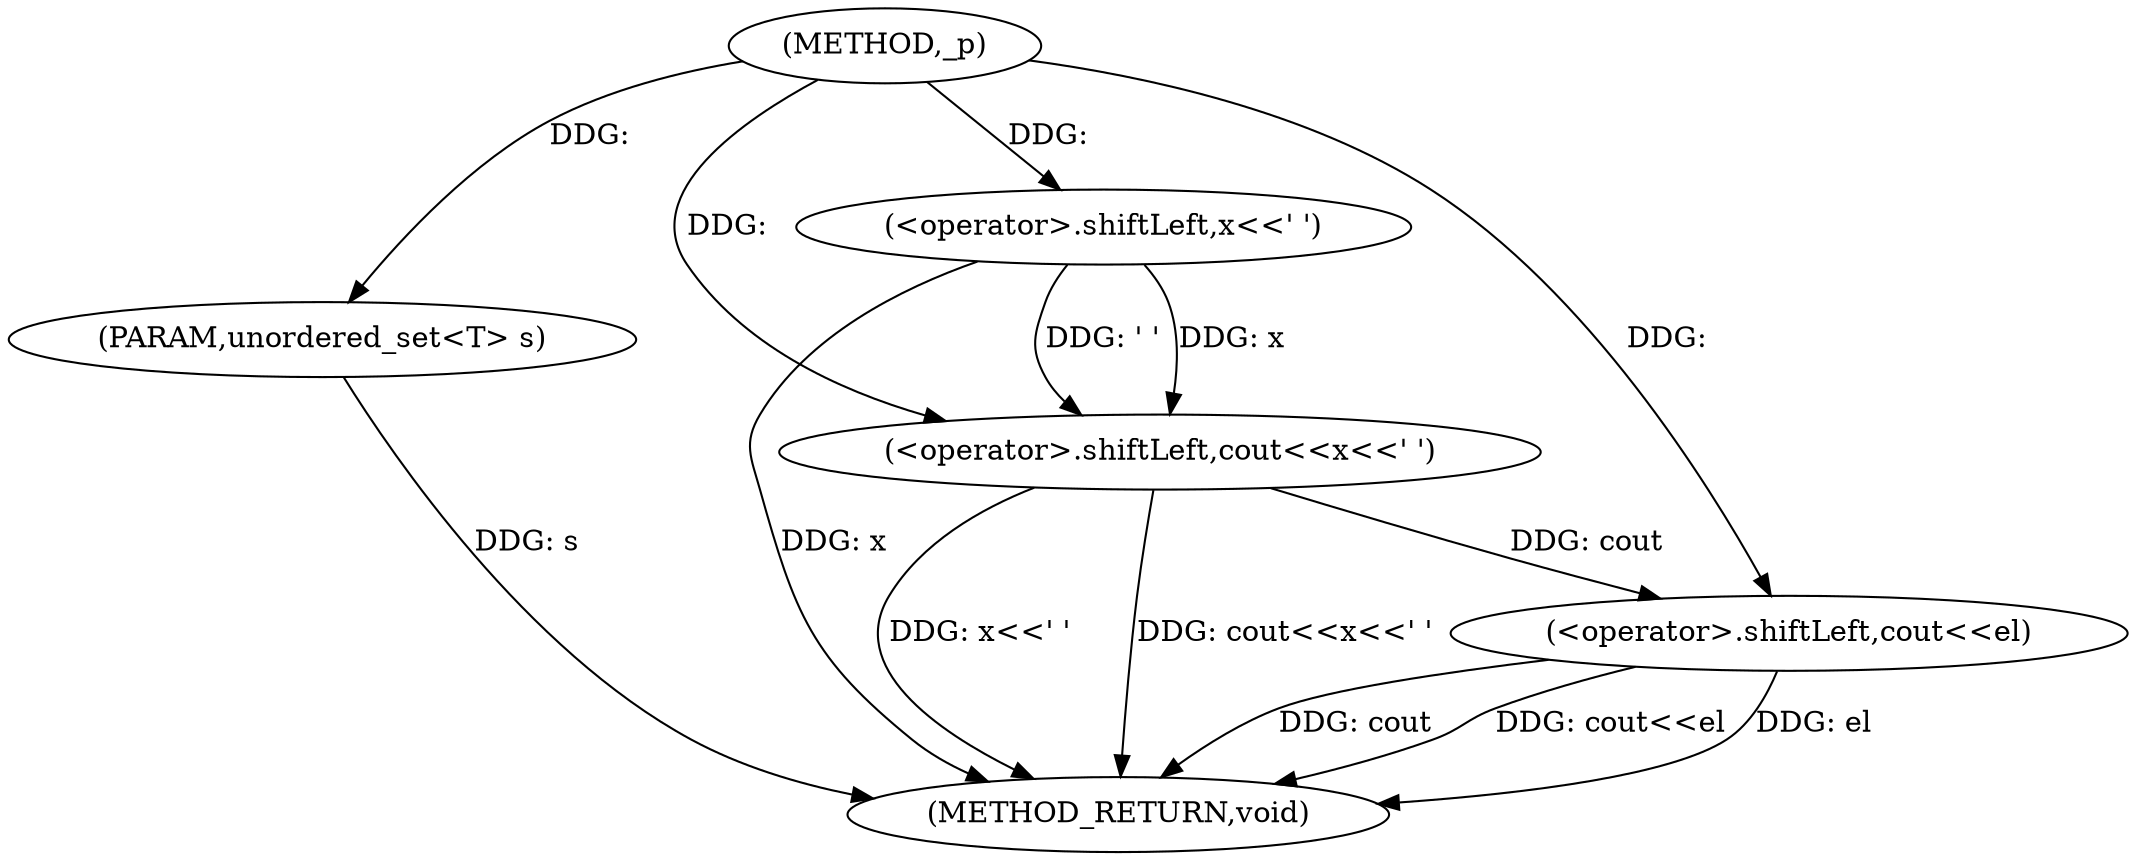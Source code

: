 digraph "_p" {  
"1000280" [label = "(METHOD,_p)" ]
"1000292" [label = "(METHOD_RETURN,void)" ]
"1000281" [label = "(PARAM,unordered_set<T> s)" ]
"1000284" [label = "(<operator>.shiftLeft,cout<<x<<' ')" ]
"1000289" [label = "(<operator>.shiftLeft,cout<<el)" ]
"1000286" [label = "(<operator>.shiftLeft,x<<' ')" ]
  "1000281" -> "1000292"  [ label = "DDG: s"] 
  "1000284" -> "1000292"  [ label = "DDG: x<<' '"] 
  "1000284" -> "1000292"  [ label = "DDG: cout<<x<<' '"] 
  "1000289" -> "1000292"  [ label = "DDG: cout"] 
  "1000289" -> "1000292"  [ label = "DDG: cout<<el"] 
  "1000286" -> "1000292"  [ label = "DDG: x"] 
  "1000289" -> "1000292"  [ label = "DDG: el"] 
  "1000280" -> "1000281"  [ label = "DDG: "] 
  "1000280" -> "1000284"  [ label = "DDG: "] 
  "1000286" -> "1000284"  [ label = "DDG: x"] 
  "1000286" -> "1000284"  [ label = "DDG: ' '"] 
  "1000284" -> "1000289"  [ label = "DDG: cout"] 
  "1000280" -> "1000289"  [ label = "DDG: "] 
  "1000280" -> "1000286"  [ label = "DDG: "] 
}
